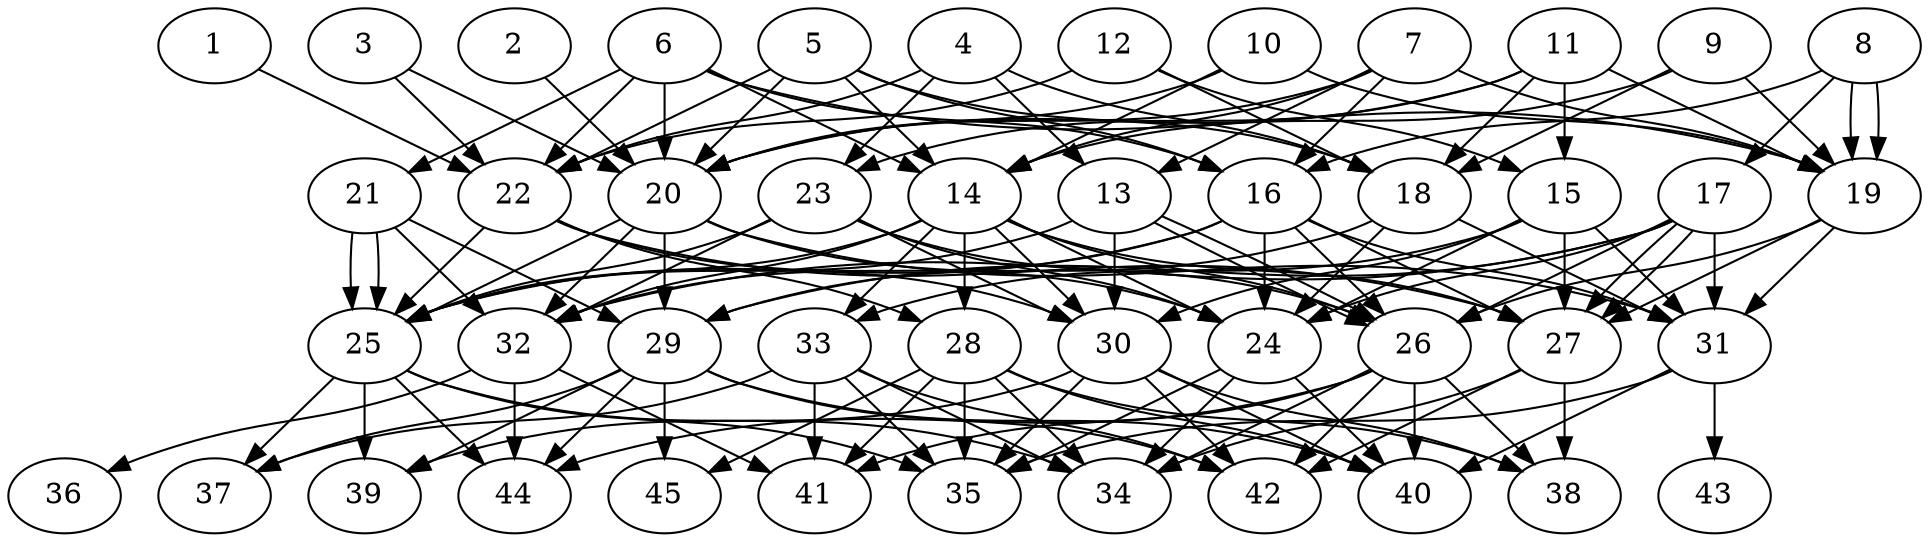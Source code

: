 // DAG automatically generated by daggen at Thu Oct  3 14:07:24 2019
// ./daggen --dot -n 45 --ccr 0.4 --fat 0.7 --regular 0.7 --density 0.7 --mindata 5242880 --maxdata 52428800 
digraph G {
  1 [size="54786560", alpha="0.13", expect_size="21914624"] 
  1 -> 22 [size ="21914624"]
  2 [size="120691200", alpha="0.16", expect_size="48276480"] 
  2 -> 20 [size ="48276480"]
  3 [size="21447680", alpha="0.02", expect_size="8579072"] 
  3 -> 20 [size ="8579072"]
  3 -> 22 [size ="8579072"]
  4 [size="122319360", alpha="0.15", expect_size="48927744"] 
  4 -> 13 [size ="48927744"]
  4 -> 18 [size ="48927744"]
  4 -> 22 [size ="48927744"]
  4 -> 23 [size ="48927744"]
  5 [size="59299840", alpha="0.14", expect_size="23719936"] 
  5 -> 14 [size ="23719936"]
  5 -> 16 [size ="23719936"]
  5 -> 18 [size ="23719936"]
  5 -> 20 [size ="23719936"]
  5 -> 22 [size ="23719936"]
  6 [size="116641280", alpha="0.04", expect_size="46656512"] 
  6 -> 14 [size ="46656512"]
  6 -> 16 [size ="46656512"]
  6 -> 19 [size ="46656512"]
  6 -> 20 [size ="46656512"]
  6 -> 21 [size ="46656512"]
  6 -> 22 [size ="46656512"]
  7 [size="34173440", alpha="0.05", expect_size="13669376"] 
  7 -> 13 [size ="13669376"]
  7 -> 14 [size ="13669376"]
  7 -> 16 [size ="13669376"]
  7 -> 19 [size ="13669376"]
  7 -> 20 [size ="13669376"]
  8 [size="118108160", alpha="0.13", expect_size="47243264"] 
  8 -> 16 [size ="47243264"]
  8 -> 17 [size ="47243264"]
  8 -> 19 [size ="47243264"]
  8 -> 19 [size ="47243264"]
  9 [size="63272960", alpha="0.08", expect_size="25309184"] 
  9 -> 14 [size ="25309184"]
  9 -> 18 [size ="25309184"]
  9 -> 19 [size ="25309184"]
  10 [size="105497600", alpha="0.10", expect_size="42199040"] 
  10 -> 14 [size ="42199040"]
  10 -> 19 [size ="42199040"]
  10 -> 20 [size ="42199040"]
  11 [size="103011840", alpha="0.08", expect_size="41204736"] 
  11 -> 15 [size ="41204736"]
  11 -> 18 [size ="41204736"]
  11 -> 19 [size ="41204736"]
  11 -> 20 [size ="41204736"]
  11 -> 23 [size ="41204736"]
  12 [size="59120640", alpha="0.10", expect_size="23648256"] 
  12 -> 15 [size ="23648256"]
  12 -> 18 [size ="23648256"]
  12 -> 22 [size ="23648256"]
  13 [size="37708800", alpha="0.19", expect_size="15083520"] 
  13 -> 25 [size ="15083520"]
  13 -> 26 [size ="15083520"]
  13 -> 26 [size ="15083520"]
  13 -> 30 [size ="15083520"]
  14 [size="48855040", alpha="0.04", expect_size="19542016"] 
  14 -> 24 [size ="19542016"]
  14 -> 25 [size ="19542016"]
  14 -> 26 [size ="19542016"]
  14 -> 27 [size ="19542016"]
  14 -> 28 [size ="19542016"]
  14 -> 30 [size ="19542016"]
  14 -> 32 [size ="19542016"]
  14 -> 33 [size ="19542016"]
  15 [size="18600960", alpha="0.02", expect_size="7440384"] 
  15 -> 24 [size ="7440384"]
  15 -> 27 [size ="7440384"]
  15 -> 30 [size ="7440384"]
  15 -> 31 [size ="7440384"]
  15 -> 33 [size ="7440384"]
  16 [size="99514880", alpha="0.13", expect_size="39805952"] 
  16 -> 24 [size ="39805952"]
  16 -> 25 [size ="39805952"]
  16 -> 26 [size ="39805952"]
  16 -> 27 [size ="39805952"]
  16 -> 31 [size ="39805952"]
  16 -> 32 [size ="39805952"]
  17 [size="123153920", alpha="0.18", expect_size="49261568"] 
  17 -> 24 [size ="49261568"]
  17 -> 26 [size ="49261568"]
  17 -> 27 [size ="49261568"]
  17 -> 27 [size ="49261568"]
  17 -> 29 [size ="49261568"]
  17 -> 31 [size ="49261568"]
  17 -> 32 [size ="49261568"]
  18 [size="35886080", alpha="0.14", expect_size="14354432"] 
  18 -> 24 [size ="14354432"]
  18 -> 29 [size ="14354432"]
  18 -> 31 [size ="14354432"]
  19 [size="110479360", alpha="0.12", expect_size="44191744"] 
  19 -> 26 [size ="44191744"]
  19 -> 27 [size ="44191744"]
  19 -> 31 [size ="44191744"]
  20 [size="41543680", alpha="0.14", expect_size="16617472"] 
  20 -> 24 [size ="16617472"]
  20 -> 25 [size ="16617472"]
  20 -> 29 [size ="16617472"]
  20 -> 31 [size ="16617472"]
  20 -> 32 [size ="16617472"]
  21 [size="103147520", alpha="0.04", expect_size="41259008"] 
  21 -> 25 [size ="41259008"]
  21 -> 25 [size ="41259008"]
  21 -> 29 [size ="41259008"]
  21 -> 32 [size ="41259008"]
  22 [size="31219200", alpha="0.11", expect_size="12487680"] 
  22 -> 25 [size ="12487680"]
  22 -> 27 [size ="12487680"]
  22 -> 28 [size ="12487680"]
  22 -> 30 [size ="12487680"]
  23 [size="92853760", alpha="0.20", expect_size="37141504"] 
  23 -> 24 [size ="37141504"]
  23 -> 25 [size ="37141504"]
  23 -> 26 [size ="37141504"]
  23 -> 30 [size ="37141504"]
  23 -> 32 [size ="37141504"]
  24 [size="85022720", alpha="0.07", expect_size="34009088"] 
  24 -> 34 [size ="34009088"]
  24 -> 35 [size ="34009088"]
  24 -> 40 [size ="34009088"]
  25 [size="111424000", alpha="0.02", expect_size="44569600"] 
  25 -> 34 [size ="44569600"]
  25 -> 35 [size ="44569600"]
  25 -> 37 [size ="44569600"]
  25 -> 39 [size ="44569600"]
  25 -> 44 [size ="44569600"]
  26 [size="121761280", alpha="0.15", expect_size="48704512"] 
  26 -> 34 [size ="48704512"]
  26 -> 38 [size ="48704512"]
  26 -> 40 [size ="48704512"]
  26 -> 41 [size ="48704512"]
  26 -> 42 [size ="48704512"]
  26 -> 44 [size ="48704512"]
  27 [size="78492160", alpha="0.11", expect_size="31396864"] 
  27 -> 34 [size ="31396864"]
  27 -> 38 [size ="31396864"]
  27 -> 42 [size ="31396864"]
  28 [size="65576960", alpha="0.05", expect_size="26230784"] 
  28 -> 34 [size ="26230784"]
  28 -> 35 [size ="26230784"]
  28 -> 38 [size ="26230784"]
  28 -> 40 [size ="26230784"]
  28 -> 41 [size ="26230784"]
  28 -> 45 [size ="26230784"]
  29 [size="29022720", alpha="0.08", expect_size="11609088"] 
  29 -> 37 [size ="11609088"]
  29 -> 39 [size ="11609088"]
  29 -> 40 [size ="11609088"]
  29 -> 42 [size ="11609088"]
  29 -> 44 [size ="11609088"]
  29 -> 45 [size ="11609088"]
  30 [size="101998080", alpha="0.06", expect_size="40799232"] 
  30 -> 35 [size ="40799232"]
  30 -> 38 [size ="40799232"]
  30 -> 39 [size ="40799232"]
  30 -> 40 [size ="40799232"]
  30 -> 42 [size ="40799232"]
  31 [size="69271040", alpha="0.20", expect_size="27708416"] 
  31 -> 35 [size ="27708416"]
  31 -> 40 [size ="27708416"]
  31 -> 43 [size ="27708416"]
  32 [size="90488320", alpha="0.01", expect_size="36195328"] 
  32 -> 36 [size ="36195328"]
  32 -> 41 [size ="36195328"]
  32 -> 44 [size ="36195328"]
  33 [size="37304320", alpha="0.06", expect_size="14921728"] 
  33 -> 34 [size ="14921728"]
  33 -> 35 [size ="14921728"]
  33 -> 37 [size ="14921728"]
  33 -> 41 [size ="14921728"]
  33 -> 42 [size ="14921728"]
  34 [size="36024320", alpha="0.18", expect_size="14409728"] 
  35 [size="77898240", alpha="0.10", expect_size="31159296"] 
  36 [size="91153920", alpha="0.17", expect_size="36461568"] 
  37 [size="61365760", alpha="0.03", expect_size="24546304"] 
  38 [size="127562240", alpha="0.13", expect_size="51024896"] 
  39 [size="40849920", alpha="0.19", expect_size="16339968"] 
  40 [size="87326720", alpha="0.10", expect_size="34930688"] 
  41 [size="123453440", alpha="0.16", expect_size="49381376"] 
  42 [size="121172480", alpha="0.05", expect_size="48468992"] 
  43 [size="126497280", alpha="0.08", expect_size="50598912"] 
  44 [size="46067200", alpha="0.03", expect_size="18426880"] 
  45 [size="33597440", alpha="0.15", expect_size="13438976"] 
}
